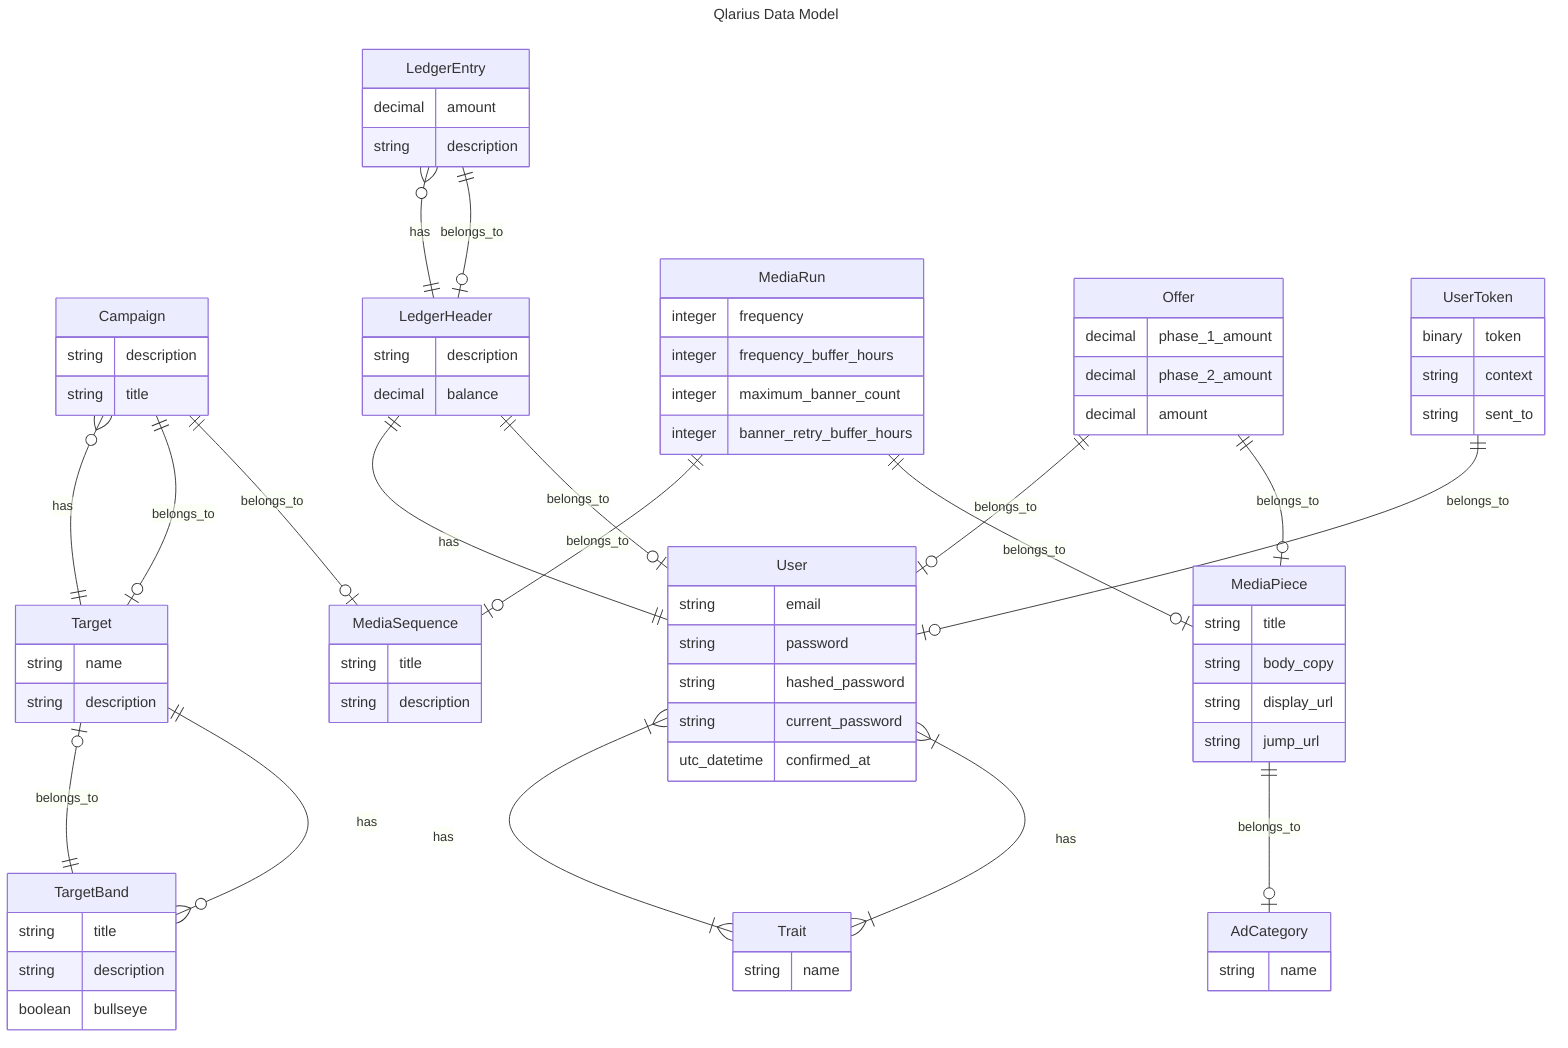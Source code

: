 ---
title: Qlarius Data Model
---
erDiagram
    Campaign ||--o| MediaSequence : belongs_to
    Campaign ||--o| Target : belongs_to
    LedgerEntry ||--o| LedgerHeader : belongs_to
    LedgerHeader ||--o{ LedgerEntry : has
    LedgerHeader ||--o| User : belongs_to
    MediaPiece ||--o| AdCategory : belongs_to
    MediaRun ||--o| MediaPiece : belongs_to
    MediaRun ||--o| MediaSequence : belongs_to
    Offer ||--o| MediaPiece : belongs_to
    Offer ||--o| User : belongs_to
    Target ||--o{ Campaign : has
    Target ||--o{ TargetBand : has
    TargetBand ||--o| Target : belongs_to
    Trait }|--|{ User : has
    User ||--|| LedgerHeader : has
    User }|--|{ Trait : has
    UserToken ||--o| User : belongs_to

    Trait {
        string name
    }

    Offer {
        decimal phase_1_amount
        decimal phase_2_amount
        decimal amount
    }

    User {
        string email
        string password
        string hashed_password
        string current_password
        utc_datetime confirmed_at
    }

    UserToken {
        binary token
        string context
        string sent_to
    }

    MediaSequence {
        string title
        string description
    }

    MediaRun {
        integer frequency
        integer frequency_buffer_hours
        integer maximum_banner_count
        integer banner_retry_buffer_hours
    }

    MediaPiece {
        string title
        string body_copy
        string display_url
        string jump_url
    }

    LedgerEntry {
        decimal amount
        string description
    }

    AdCategory {
        string name
    }

    TargetBand {
        string title
        string description
        boolean bullseye
    }

    Campaign {
        string description
        string title
    }

    Target {
        string name
        string description
    }

    LedgerHeader {
        string description
        decimal balance
    }